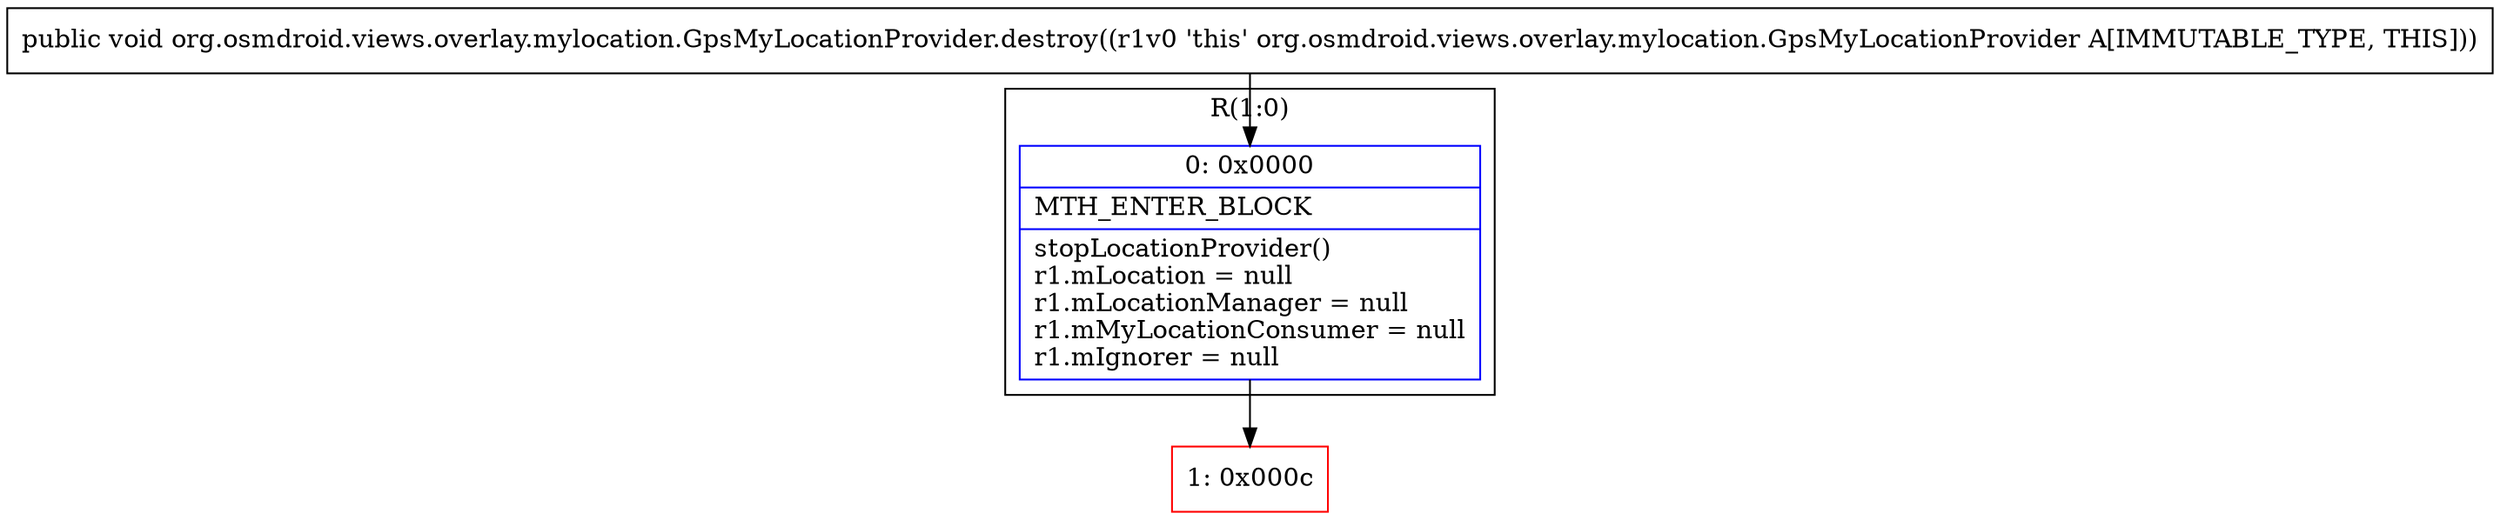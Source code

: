 digraph "CFG fororg.osmdroid.views.overlay.mylocation.GpsMyLocationProvider.destroy()V" {
subgraph cluster_Region_1687984173 {
label = "R(1:0)";
node [shape=record,color=blue];
Node_0 [shape=record,label="{0\:\ 0x0000|MTH_ENTER_BLOCK\l|stopLocationProvider()\lr1.mLocation = null\lr1.mLocationManager = null\lr1.mMyLocationConsumer = null\lr1.mIgnorer = null\l}"];
}
Node_1 [shape=record,color=red,label="{1\:\ 0x000c}"];
MethodNode[shape=record,label="{public void org.osmdroid.views.overlay.mylocation.GpsMyLocationProvider.destroy((r1v0 'this' org.osmdroid.views.overlay.mylocation.GpsMyLocationProvider A[IMMUTABLE_TYPE, THIS])) }"];
MethodNode -> Node_0;
Node_0 -> Node_1;
}

